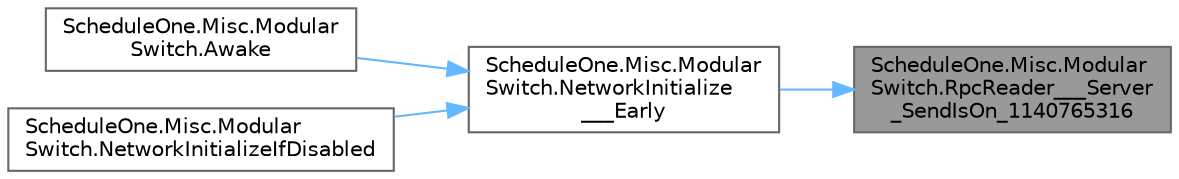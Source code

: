digraph "ScheduleOne.Misc.ModularSwitch.RpcReader___Server_SendIsOn_1140765316"
{
 // LATEX_PDF_SIZE
  bgcolor="transparent";
  edge [fontname=Helvetica,fontsize=10,labelfontname=Helvetica,labelfontsize=10];
  node [fontname=Helvetica,fontsize=10,shape=box,height=0.2,width=0.4];
  rankdir="RL";
  Node1 [id="Node000001",label="ScheduleOne.Misc.Modular\lSwitch.RpcReader___Server\l_SendIsOn_1140765316",height=0.2,width=0.4,color="gray40", fillcolor="grey60", style="filled", fontcolor="black",tooltip=" "];
  Node1 -> Node2 [id="edge1_Node000001_Node000002",dir="back",color="steelblue1",style="solid",tooltip=" "];
  Node2 [id="Node000002",label="ScheduleOne.Misc.Modular\lSwitch.NetworkInitialize\l___Early",height=0.2,width=0.4,color="grey40", fillcolor="white", style="filled",URL="$class_schedule_one_1_1_misc_1_1_modular_switch.html#a258dbd375140cbd2c08e2b6aa1e11f32",tooltip=" "];
  Node2 -> Node3 [id="edge2_Node000002_Node000003",dir="back",color="steelblue1",style="solid",tooltip=" "];
  Node3 [id="Node000003",label="ScheduleOne.Misc.Modular\lSwitch.Awake",height=0.2,width=0.4,color="grey40", fillcolor="white", style="filled",URL="$class_schedule_one_1_1_misc_1_1_modular_switch.html#a26e405dcf1f4b53a1d03a3202e9eefa3",tooltip=" "];
  Node2 -> Node4 [id="edge3_Node000002_Node000004",dir="back",color="steelblue1",style="solid",tooltip=" "];
  Node4 [id="Node000004",label="ScheduleOne.Misc.Modular\lSwitch.NetworkInitializeIfDisabled",height=0.2,width=0.4,color="grey40", fillcolor="white", style="filled",URL="$class_schedule_one_1_1_misc_1_1_modular_switch.html#abbce787ab45010b589cb1cea85ce65b4",tooltip=" "];
}

